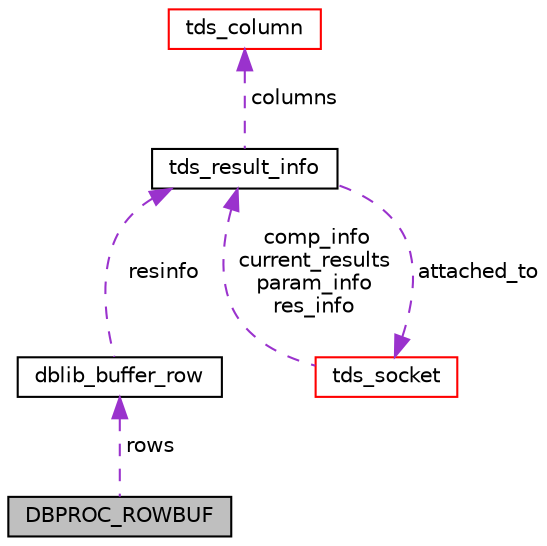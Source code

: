 digraph "DBPROC_ROWBUF"
{
 // LATEX_PDF_SIZE
  edge [fontname="Helvetica",fontsize="10",labelfontname="Helvetica",labelfontsize="10"];
  node [fontname="Helvetica",fontsize="10",shape=record];
  Node1 [label="DBPROC_ROWBUF",height=0.2,width=0.4,color="black", fillcolor="grey75", style="filled", fontcolor="black",tooltip=" "];
  Node2 -> Node1 [dir="back",color="darkorchid3",fontsize="10",style="dashed",label=" rows" ,fontname="Helvetica"];
  Node2 [label="dblib_buffer_row",height=0.2,width=0.4,color="black", fillcolor="white", style="filled",URL="$a00611.html",tooltip=" "];
  Node3 -> Node2 [dir="back",color="darkorchid3",fontsize="10",style="dashed",label=" resinfo" ,fontname="Helvetica"];
  Node3 [label="tds_result_info",height=0.2,width=0.4,color="black", fillcolor="white", style="filled",URL="$a01183.html",tooltip="Hold information for any results."];
  Node4 -> Node3 [dir="back",color="darkorchid3",fontsize="10",style="dashed",label=" attached_to" ,fontname="Helvetica"];
  Node4 [label="tds_socket",height=0.2,width=0.4,color="red", fillcolor="white", style="filled",URL="$a01235.html",tooltip="Information for a server connection."];
  Node3 -> Node4 [dir="back",color="darkorchid3",fontsize="10",style="dashed",label=" comp_info\ncurrent_results\nparam_info\nres_info" ,fontname="Helvetica"];
  Node23 -> Node3 [dir="back",color="darkorchid3",fontsize="10",style="dashed",label=" columns" ,fontname="Helvetica"];
  Node23 [label="tds_column",height=0.2,width=0.4,color="red", fillcolor="white", style="filled",URL="$a01175.html",tooltip="Metadata about columns in regular and compute rows."];
}

